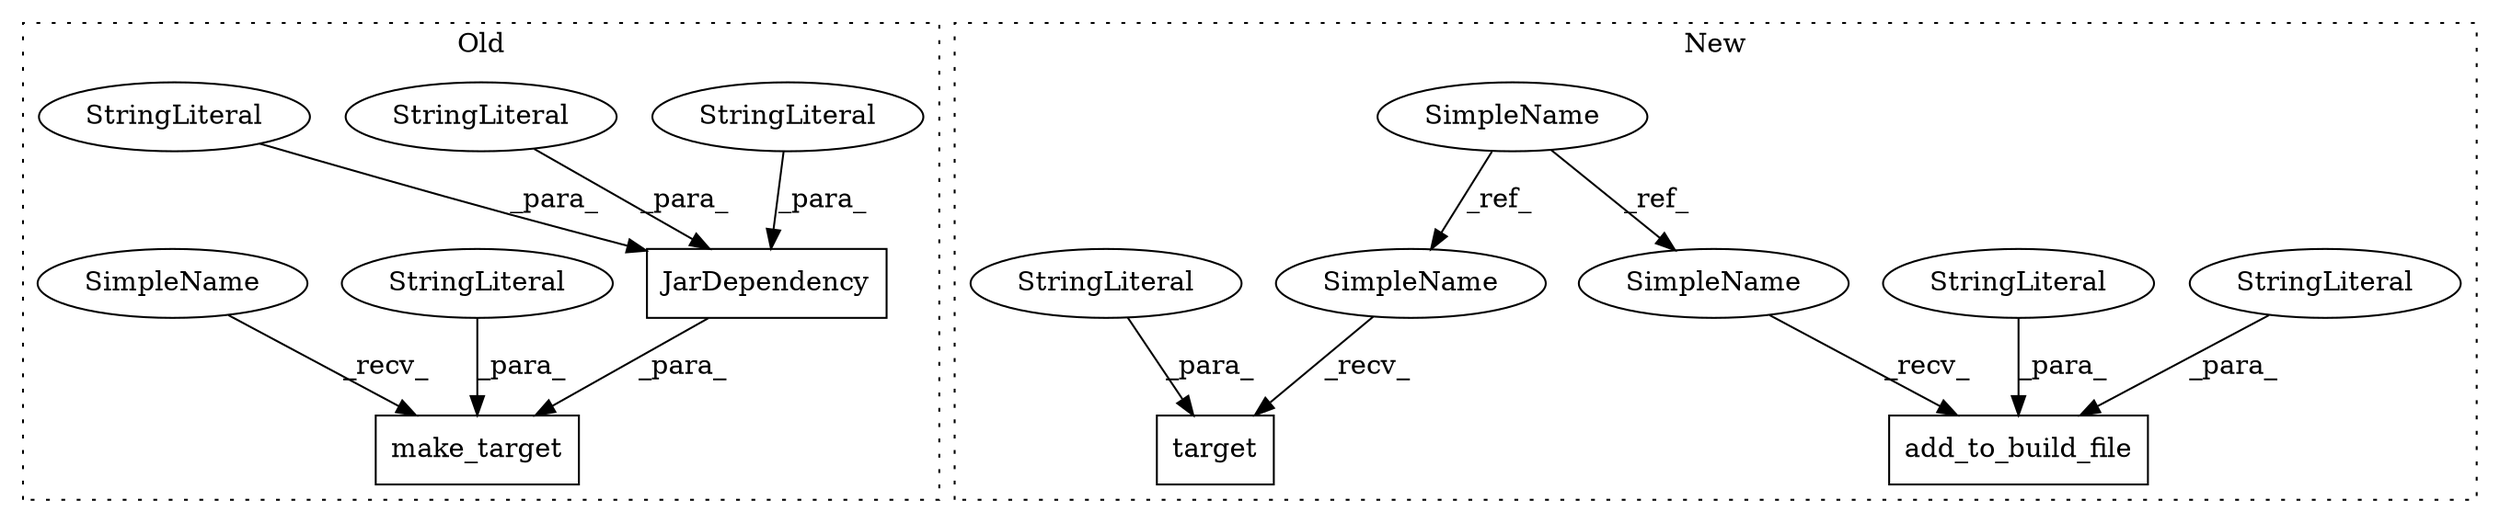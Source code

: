 digraph G {
subgraph cluster0 {
1 [label="JarDependency" a="32" s="2559,2600" l="14,1" shape="box"];
3 [label="StringLiteral" a="45" s="2573" l="13" shape="ellipse"];
4 [label="StringLiteral" a="45" s="2593" l="7" shape="ellipse"];
7 [label="StringLiteral" a="45" s="2587" l="5" shape="ellipse"];
8 [label="make_target" a="32" s="2628,2739" l="12,1" shape="box"];
12 [label="StringLiteral" a="45" s="2669" l="10" shape="ellipse"];
15 [label="SimpleName" a="42" s="2623" l="4" shape="ellipse"];
label = "Old";
style="dotted";
}
subgraph cluster1 {
2 [label="add_to_build_file" a="32" s="2541,2745" l="18,1" shape="box"];
5 [label="StringLiteral" a="45" s="2559" l="5" shape="ellipse"];
6 [label="StringLiteral" a="45" s="2565" l="180" shape="ellipse"];
9 [label="SimpleName" a="42" s="2074" l="4" shape="ellipse"];
10 [label="target" a="32" s="2492,2529" l="7,1" shape="box"];
11 [label="StringLiteral" a="45" s="2499" l="30" shape="ellipse"];
13 [label="SimpleName" a="42" s="2487" l="4" shape="ellipse"];
14 [label="SimpleName" a="42" s="2536" l="4" shape="ellipse"];
label = "New";
style="dotted";
}
1 -> 8 [label="_para_"];
3 -> 1 [label="_para_"];
4 -> 1 [label="_para_"];
5 -> 2 [label="_para_"];
6 -> 2 [label="_para_"];
7 -> 1 [label="_para_"];
9 -> 13 [label="_ref_"];
9 -> 14 [label="_ref_"];
11 -> 10 [label="_para_"];
12 -> 8 [label="_para_"];
13 -> 10 [label="_recv_"];
14 -> 2 [label="_recv_"];
15 -> 8 [label="_recv_"];
}